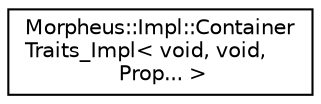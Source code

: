digraph "Graphical Class Hierarchy"
{
 // LATEX_PDF_SIZE
  edge [fontname="Helvetica",fontsize="10",labelfontname="Helvetica",labelfontsize="10"];
  node [fontname="Helvetica",fontsize="10",shape=record];
  rankdir="LR";
  Node0 [label="Morpheus::Impl::Container\lTraits_Impl\< void, void,\l Prop... \>",height=0.2,width=0.4,color="black", fillcolor="white", style="filled",URL="$structMorpheus_1_1Impl_1_1ContainerTraits__Impl_3_01void_00_01void_00_01Prop_8_8_8_01_4.html",tooltip=" "];
}
